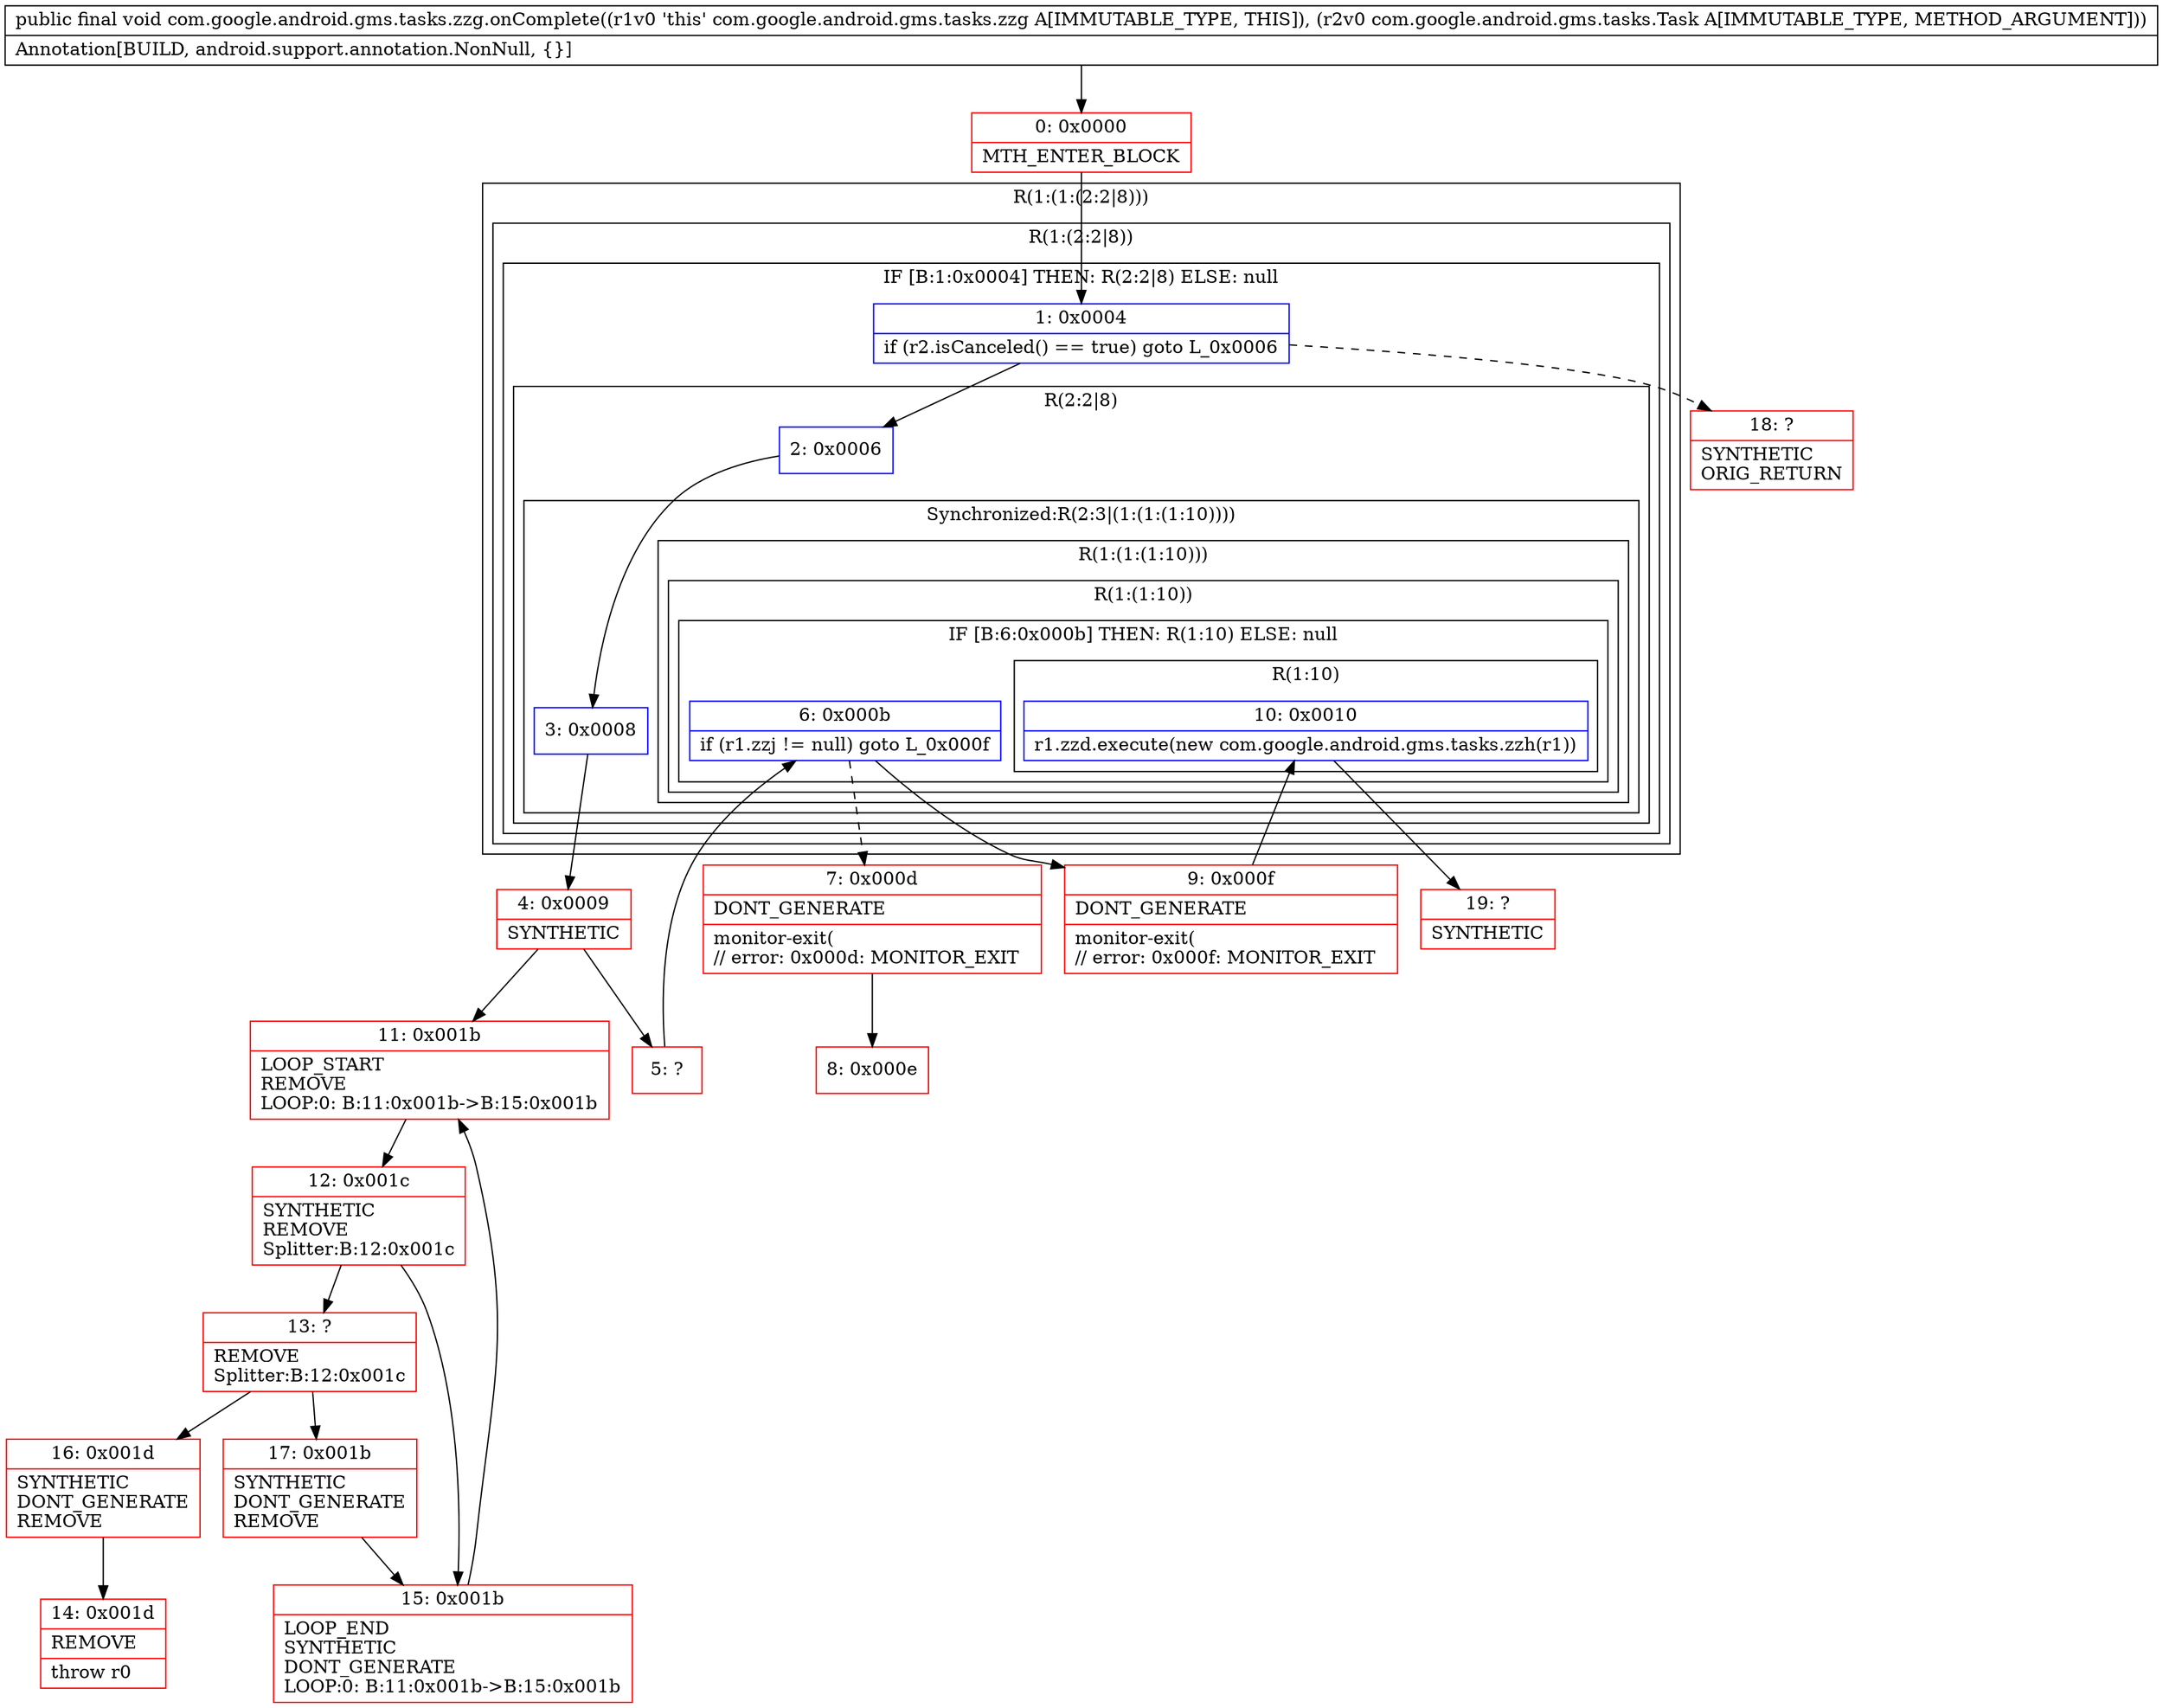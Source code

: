 digraph "CFG forcom.google.android.gms.tasks.zzg.onComplete(Lcom\/google\/android\/gms\/tasks\/Task;)V" {
subgraph cluster_Region_1968924242 {
label = "R(1:(1:(2:2|8)))";
node [shape=record,color=blue];
subgraph cluster_Region_1871895356 {
label = "R(1:(2:2|8))";
node [shape=record,color=blue];
subgraph cluster_IfRegion_1257186996 {
label = "IF [B:1:0x0004] THEN: R(2:2|8) ELSE: null";
node [shape=record,color=blue];
Node_1 [shape=record,label="{1\:\ 0x0004|if (r2.isCanceled() == true) goto L_0x0006\l}"];
subgraph cluster_Region_1235515932 {
label = "R(2:2|8)";
node [shape=record,color=blue];
Node_2 [shape=record,label="{2\:\ 0x0006}"];
subgraph cluster_SynchronizedRegion_1734605964 {
label = "Synchronized:R(2:3|(1:(1:(1:10))))";
node [shape=record,color=blue];
Node_3 [shape=record,label="{3\:\ 0x0008}"];
subgraph cluster_Region_517046375 {
label = "R(1:(1:(1:10)))";
node [shape=record,color=blue];
subgraph cluster_Region_758697871 {
label = "R(1:(1:10))";
node [shape=record,color=blue];
subgraph cluster_IfRegion_1202074798 {
label = "IF [B:6:0x000b] THEN: R(1:10) ELSE: null";
node [shape=record,color=blue];
Node_6 [shape=record,label="{6\:\ 0x000b|if (r1.zzj != null) goto L_0x000f\l}"];
subgraph cluster_Region_1062807370 {
label = "R(1:10)";
node [shape=record,color=blue];
Node_10 [shape=record,label="{10\:\ 0x0010|r1.zzd.execute(new com.google.android.gms.tasks.zzh(r1))\l}"];
}
}
}
}
}
}
}
}
}
Node_0 [shape=record,color=red,label="{0\:\ 0x0000|MTH_ENTER_BLOCK\l}"];
Node_4 [shape=record,color=red,label="{4\:\ 0x0009|SYNTHETIC\l}"];
Node_5 [shape=record,color=red,label="{5\:\ ?}"];
Node_7 [shape=record,color=red,label="{7\:\ 0x000d|DONT_GENERATE\l|monitor\-exit(\l\/\/ error: 0x000d: MONITOR_EXIT  \l}"];
Node_8 [shape=record,color=red,label="{8\:\ 0x000e}"];
Node_9 [shape=record,color=red,label="{9\:\ 0x000f|DONT_GENERATE\l|monitor\-exit(\l\/\/ error: 0x000f: MONITOR_EXIT  \l}"];
Node_11 [shape=record,color=red,label="{11\:\ 0x001b|LOOP_START\lREMOVE\lLOOP:0: B:11:0x001b\-\>B:15:0x001b\l}"];
Node_12 [shape=record,color=red,label="{12\:\ 0x001c|SYNTHETIC\lREMOVE\lSplitter:B:12:0x001c\l}"];
Node_13 [shape=record,color=red,label="{13\:\ ?|REMOVE\lSplitter:B:12:0x001c\l}"];
Node_14 [shape=record,color=red,label="{14\:\ 0x001d|REMOVE\l|throw r0\l}"];
Node_15 [shape=record,color=red,label="{15\:\ 0x001b|LOOP_END\lSYNTHETIC\lDONT_GENERATE\lLOOP:0: B:11:0x001b\-\>B:15:0x001b\l}"];
Node_16 [shape=record,color=red,label="{16\:\ 0x001d|SYNTHETIC\lDONT_GENERATE\lREMOVE\l}"];
Node_17 [shape=record,color=red,label="{17\:\ 0x001b|SYNTHETIC\lDONT_GENERATE\lREMOVE\l}"];
Node_18 [shape=record,color=red,label="{18\:\ ?|SYNTHETIC\lORIG_RETURN\l}"];
Node_19 [shape=record,color=red,label="{19\:\ ?|SYNTHETIC\l}"];
MethodNode[shape=record,label="{public final void com.google.android.gms.tasks.zzg.onComplete((r1v0 'this' com.google.android.gms.tasks.zzg A[IMMUTABLE_TYPE, THIS]), (r2v0 com.google.android.gms.tasks.Task A[IMMUTABLE_TYPE, METHOD_ARGUMENT]))  | Annotation[BUILD, android.support.annotation.NonNull, \{\}]\l}"];
MethodNode -> Node_0;
Node_1 -> Node_2;
Node_1 -> Node_18[style=dashed];
Node_2 -> Node_3;
Node_3 -> Node_4;
Node_6 -> Node_7[style=dashed];
Node_6 -> Node_9;
Node_10 -> Node_19;
Node_0 -> Node_1;
Node_4 -> Node_5;
Node_4 -> Node_11;
Node_5 -> Node_6;
Node_7 -> Node_8;
Node_9 -> Node_10;
Node_11 -> Node_12;
Node_12 -> Node_13;
Node_12 -> Node_15;
Node_13 -> Node_16;
Node_13 -> Node_17;
Node_15 -> Node_11;
Node_16 -> Node_14;
Node_17 -> Node_15;
}

